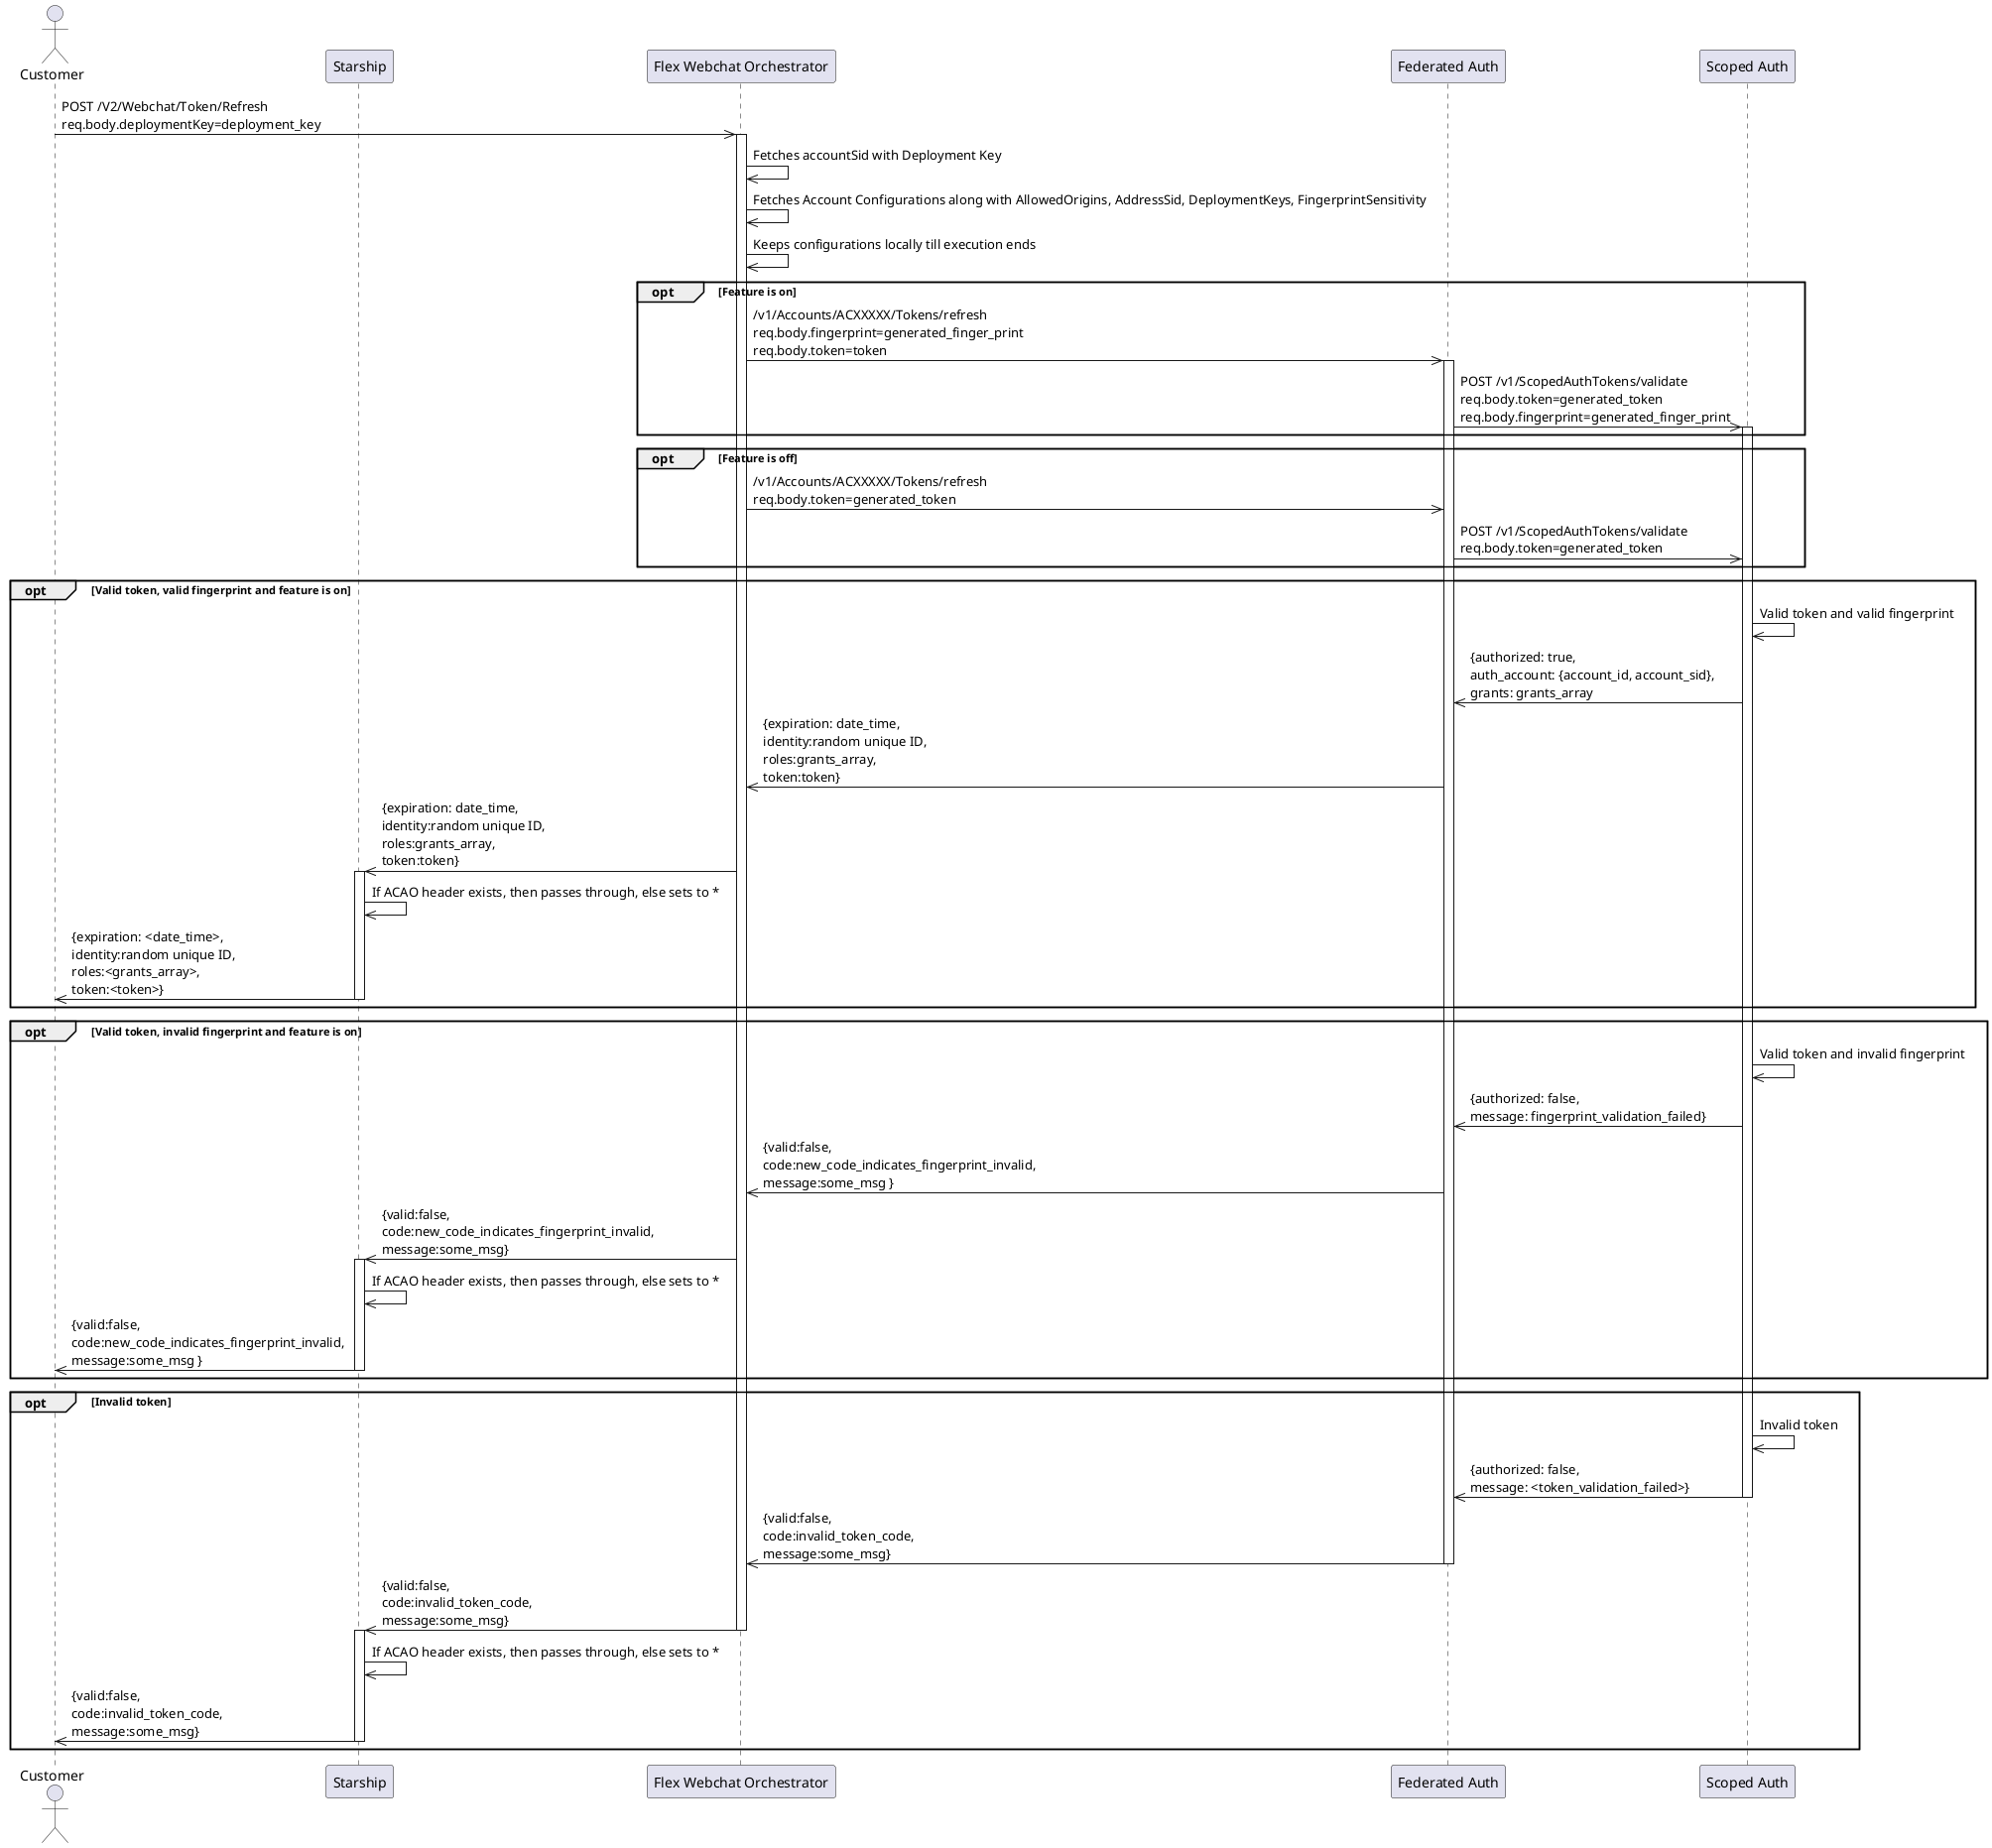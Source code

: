 @startuml

actor Customer as C
participant Starship as S
participant "Flex Webchat Orchestrator" as FWO
participant "Federated Auth" as FAS
participant "Scoped Auth" as SAS

C ->> FWO : POST /V2/Webchat/Token/Refresh \nreq.body.deploymentKey=deployment_key
activate FWO
FWO ->> FWO : Fetches accountSid with Deployment Key
FWO ->> FWO : Fetches Account Configurations along with AllowedOrigins, AddressSid, DeploymentKeys, FingerprintSensitivity
FWO ->> FWO : Keeps configurations locally till execution ends

opt Feature is on
    FWO ->> FAS : /v1/Accounts/ACXXXXX/Tokens/refresh \nreq.body.fingerprint=generated_finger_print \nreq.body.token=token
    activate FAS
    FAS ->> SAS : POST /v1/ScopedAuthTokens/validate \nreq.body.token=generated_token \nreq.body.fingerprint=generated_finger_print
    activate SAS
end

opt Feature is off
    FWO ->> FAS : /v1/Accounts/ACXXXXX/Tokens/refresh \nreq.body.token=generated_token
    FAS ->> SAS : POST /v1/ScopedAuthTokens/validate \nreq.body.token=generated_token
end

opt Valid token, valid fingerprint and feature is on
    SAS ->> SAS: Valid token and valid fingerprint
    SAS ->> FAS : {authorized: true, \nauth_account: {account_id, account_sid}, \ngrants: grants_array
    FAS ->> FWO : {expiration: date_time,\nidentity:random unique ID, \nroles:grants_array,\ntoken:token}
    FWO ->> S : {expiration: date_time,\nidentity:random unique ID, \nroles:grants_array,\ntoken:token}
    activate S
    S ->> S : If ACAO header exists, then passes through, else sets to *
    S ->> C : {expiration: <date_time>,\nidentity:random unique ID, \nroles:<grants_array>,\ntoken:<token>}
    deactivate S
end

opt Valid token, invalid fingerprint and feature is on
    SAS ->> SAS: Valid token and invalid fingerprint
    SAS ->> FAS : {authorized: false, \nmessage: fingerprint_validation_failed}
    FAS ->> FWO : {valid:false, \ncode:new_code_indicates_fingerprint_invalid, \nmessage:some_msg }
    FWO ->> S : {valid:false, \ncode:new_code_indicates_fingerprint_invalid, \nmessage:some_msg}
    activate S
    S ->> S : If ACAO header exists, then passes through, else sets to *
    S ->> C : {valid:false, \ncode:new_code_indicates_fingerprint_invalid, \nmessage:some_msg }
    deactivate S
end

opt Invalid token
    SAS ->> SAS: Invalid token
    SAS ->> FAS : {authorized: false, \nmessage: <token_validation_failed>}
    deactivate SAS
    FAS ->> FWO : {valid:false, \ncode:invalid_token_code, \nmessage:some_msg}
    deactivate FAS
    FWO ->> S : {valid:false, \ncode:invalid_token_code, \nmessage:some_msg}
    deactivate FWO
    activate S
    S ->> S : If ACAO header exists, then passes through, else sets to *
    S ->> C : {valid:false, \ncode:invalid_token_code, \nmessage:some_msg}
    deactivate S
end

@enduml
